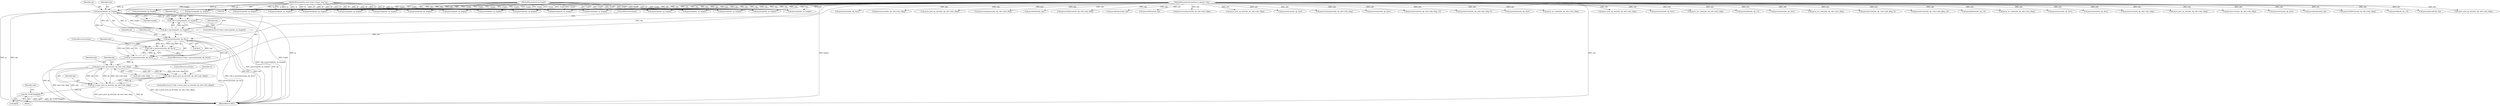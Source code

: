 digraph "0_tcpdump_19d25dd8781620cd41bf178a5e2e27fc1cf242d0@pointer" {
"1000301" [label="(Call,parserep(ndo, rp, length))"];
"1000101" [label="(MethodParameterIn,netdissect_options *ndo)"];
"1000102" [label="(MethodParameterIn,const struct sunrpc_msg *rp)"];
"1000105" [label="(MethodParameterIn,int length)"];
"1000298" [label="(Call,!(dp = parserep(ndo, rp, length)))"];
"1000299" [label="(Call,dp = parserep(ndo, rp, length))"];
"1000310" [label="(Call,parsestatus(ndo, dp, &er))"];
"1000307" [label="(Call,!(dp = parsestatus(ndo, dp, &er)))"];
"1000308" [label="(Call,dp = parsestatus(ndo, dp, &er))"];
"1000328" [label="(Call,parse_post_op_attr(ndo, dp, ndo->ndo_vflag))"];
"1000325" [label="(Call,!(dp = parse_post_op_attr(ndo, dp, ndo->ndo_vflag)))"];
"1000326" [label="(Call,dp = parse_post_op_attr(ndo, dp, ndo->ndo_vflag))"];
"1000339" [label="(Call,ND_TCHECK(dp[0]))"];
"1000781" [label="(Call,parse_post_op_attr(ndo, dp, ndo->ndo_vflag))"];
"1000345" [label="(Identifier,ndo)"];
"1000666" [label="(Call,parsestatus(ndo, dp, &er))"];
"1000204" [label="(Call,parserep(ndo, rp, length))"];
"1000869" [label="(Call,parserep(ndo, rp, length))"];
"1000340" [label="(Call,dp[0])"];
"1000710" [label="(Call,parse_wcc_data(ndo, dp, ndo->ndo_vflag))"];
"1000105" [label="(MethodParameterIn,int length)"];
"1000879" [label="(Call,parsestatfs(ndo, dp, v3))"];
"1000334" [label="(ControlStructure,break;)"];
"1000737" [label="(Call,parsestatus(ndo, dp, &er))"];
"1000101" [label="(MethodParameterIn,netdissect_options *ndo)"];
"1000624" [label="(Call,parserep(ndo, rp, length))"];
"1000482" [label="(Call,parse_wcc_data(ndo, dp, ndo->ndo_vflag))"];
"1000188" [label="(Call,parseattrstat(ndo, dp, !ndo->ndo_qflag, 0))"];
"1000311" [label="(Identifier,ndo)"];
"1000152" [label="(Call,parseattrstat(ndo, dp, !ndo->ndo_qflag, v3))"];
"1000367" [label="(Call,parselinkres(ndo, dp, v3))"];
"1000796" [label="(Call,parse_wcc_data(ndo, dp, ndo->ndo_vflag))"];
"1000309" [label="(Identifier,dp)"];
"1000331" [label="(Call,ndo->ndo_vflag)"];
"1000313" [label="(Call,&er)"];
"1000216" [label="(Call,parsestatus(ndo, dp, &er))"];
"1000326" [label="(Call,dp = parse_post_op_attr(ndo, dp, ndo->ndo_vflag))"];
"1000808" [label="(Call,parsestatus(ndo, dp, &er))"];
"1000177" [label="(Call,parsewccres(ndo, dp, ndo->ndo_vflag))"];
"1000168" [label="(Call,parserep(ndo, rp, length))"];
"1000401" [label="(Call,parse_post_op_attr(ndo, dp, ndo->ndo_vflag))"];
"1000357" [label="(Call,parserep(ndo, rp, length))"];
"1000304" [label="(Identifier,length)"];
"1000655" [label="(Call,parsewccres(ndo, dp, ndo->ndo_vflag))"];
"1000472" [label="(Call,parsestatus(ndo, dp, &er))"];
"1000578" [label="(Call,parsediropres(ndo, dp))"];
"1000312" [label="(Identifier,dp)"];
"1000315" [label="(ControlStructure,break;)"];
"1000338" [label="(Block,)"];
"1000858" [label="(Call,parsev3rddirres(ndo, dp, ndo->ndo_vflag))"];
"1000250" [label="(Call,parsefh(ndo, dp, v3))"];
"1000297" [label="(ControlStructure,if (!(dp = parserep(ndo, rp, length))))"];
"1000328" [label="(Call,parse_post_op_attr(ndo, dp, ndo->ndo_vflag))"];
"1000327" [label="(Identifier,dp)"];
"1000908" [label="(Call,parserep(ndo, rp, length))"];
"1000318" [label="(Identifier,ndo)"];
"1000918" [label="(Call,parsepathconf(ndo, dp))"];
"1000277" [label="(Call,parse_post_op_attr(ndo, dp, ndo->ndo_vflag))"];
"1000611" [label="(Call,parsestatus(ndo, dp, &er))"];
"1000889" [label="(Call,parserep(ndo, rp, length))"];
"1000937" [label="(Call,parsewccres(ndo, dp, ndo->ndo_vflag))"];
"1000305" [label="(ControlStructure,break;)"];
"1000324" [label="(ControlStructure,if (!(dp = parse_post_op_attr(ndo, dp, ndo->ndo_vflag))))"];
"1000325" [label="(Call,!(dp = parse_post_op_attr(ndo, dp, ndo->ndo_vflag)))"];
"1000308" [label="(Call,dp = parsestatus(ndo, dp, &er))"];
"1000238" [label="(Call,parse_post_op_attr(ndo, dp, ndo->ndo_vflag))"];
"1000307" [label="(Call,!(dp = parsestatus(ndo, dp, &er)))"];
"1000750" [label="(Call,parserep(ndo, rp, length))"];
"1000852" [label="(Call,parserep(ndo, rp, length))"];
"1000631" [label="(Call,parsecreateopres(ndo, dp, ndo->ndo_vflag))"];
"1000958" [label="(MethodReturn,RET)"];
"1000300" [label="(Identifier,dp)"];
"1000339" [label="(Call,ND_TCHECK(dp[0]))"];
"1000306" [label="(ControlStructure,if (!(dp = parsestatus(ndo, dp, &er))))"];
"1000379" [label="(Call,parserep(ndo, rp, length))"];
"1000899" [label="(Call,parsefsinfo(ndo, dp))"];
"1000301" [label="(Call,parserep(ndo, rp, length))"];
"1000646" [label="(Call,parserep(ndo, rp, length))"];
"1000330" [label="(Identifier,dp)"];
"1000830" [label="(Call,parsev3rddirres(ndo, dp, ndo->ndo_vflag))"];
"1000556" [label="(Call,parserep(ndo, rp, length))"];
"1000329" [label="(Identifier,ndo)"];
"1000290" [label="(Call,parsediropres(ndo, dp))"];
"1000589" [label="(Call,parserep(ndo, rp, length))"];
"1000841" [label="(Call,parserddires(ndo, dp))"];
"1000299" [label="(Call,dp = parserep(ndo, rp, length))"];
"1000298" [label="(Call,!(dp = parserep(ndo, rp, length)))"];
"1000310" [label="(Call,parsestatus(ndo, dp, &er))"];
"1000303" [label="(Identifier,rp)"];
"1000566" [label="(Call,parsecreateopres(ndo, dp, ndo->ndo_vflag))"];
"1000259" [label="(Call,parse_post_op_attr(ndo, dp, ndo->ndo_vflag))"];
"1000102" [label="(MethodParameterIn,const struct sunrpc_msg *rp)"];
"1000391" [label="(Call,parsestatus(ndo, dp, &er))"];
"1000927" [label="(Call,parserep(ndo, rp, length))"];
"1000679" [label="(Call,parserep(ndo, rp, length))"];
"1000337" [label="(Identifier,er)"];
"1000599" [label="(Call,parsecreateopres(ndo, dp, ndo->ndo_vflag))"];
"1000691" [label="(Call,parsestatus(ndo, dp, &er))"];
"1000142" [label="(Call,parserep(ndo, rp, length))"];
"1000540" [label="(Call,parseattrstat(ndo, dp, ndo->ndo_vflag, v3))"];
"1000460" [label="(Call,parserep(ndo, rp, length))"];
"1000445" [label="(Call,parseattrstat(ndo, dp, ndo->ndo_vflag, 0))"];
"1000302" [label="(Identifier,ndo)"];
"1000762" [label="(Call,parsestatus(ndo, dp, &er))"];
"1000821" [label="(Call,parserep(ndo, rp, length))"];
"1000725" [label="(Call,parse_wcc_data(ndo, dp, ndo->ndo_vflag))"];
"1000301" -> "1000299"  [label="AST: "];
"1000301" -> "1000304"  [label="CFG: "];
"1000302" -> "1000301"  [label="AST: "];
"1000303" -> "1000301"  [label="AST: "];
"1000304" -> "1000301"  [label="AST: "];
"1000299" -> "1000301"  [label="CFG: "];
"1000301" -> "1000958"  [label="DDG: length"];
"1000301" -> "1000958"  [label="DDG: rp"];
"1000301" -> "1000958"  [label="DDG: ndo"];
"1000301" -> "1000298"  [label="DDG: ndo"];
"1000301" -> "1000298"  [label="DDG: rp"];
"1000301" -> "1000298"  [label="DDG: length"];
"1000301" -> "1000299"  [label="DDG: ndo"];
"1000301" -> "1000299"  [label="DDG: rp"];
"1000301" -> "1000299"  [label="DDG: length"];
"1000101" -> "1000301"  [label="DDG: ndo"];
"1000102" -> "1000301"  [label="DDG: rp"];
"1000105" -> "1000301"  [label="DDG: length"];
"1000301" -> "1000310"  [label="DDG: ndo"];
"1000101" -> "1000100"  [label="AST: "];
"1000101" -> "1000958"  [label="DDG: ndo"];
"1000101" -> "1000142"  [label="DDG: ndo"];
"1000101" -> "1000152"  [label="DDG: ndo"];
"1000101" -> "1000168"  [label="DDG: ndo"];
"1000101" -> "1000177"  [label="DDG: ndo"];
"1000101" -> "1000188"  [label="DDG: ndo"];
"1000101" -> "1000204"  [label="DDG: ndo"];
"1000101" -> "1000216"  [label="DDG: ndo"];
"1000101" -> "1000238"  [label="DDG: ndo"];
"1000101" -> "1000250"  [label="DDG: ndo"];
"1000101" -> "1000259"  [label="DDG: ndo"];
"1000101" -> "1000277"  [label="DDG: ndo"];
"1000101" -> "1000290"  [label="DDG: ndo"];
"1000101" -> "1000310"  [label="DDG: ndo"];
"1000101" -> "1000328"  [label="DDG: ndo"];
"1000101" -> "1000357"  [label="DDG: ndo"];
"1000101" -> "1000367"  [label="DDG: ndo"];
"1000101" -> "1000379"  [label="DDG: ndo"];
"1000101" -> "1000391"  [label="DDG: ndo"];
"1000101" -> "1000401"  [label="DDG: ndo"];
"1000101" -> "1000445"  [label="DDG: ndo"];
"1000101" -> "1000460"  [label="DDG: ndo"];
"1000101" -> "1000472"  [label="DDG: ndo"];
"1000101" -> "1000482"  [label="DDG: ndo"];
"1000101" -> "1000540"  [label="DDG: ndo"];
"1000101" -> "1000556"  [label="DDG: ndo"];
"1000101" -> "1000566"  [label="DDG: ndo"];
"1000101" -> "1000578"  [label="DDG: ndo"];
"1000101" -> "1000589"  [label="DDG: ndo"];
"1000101" -> "1000599"  [label="DDG: ndo"];
"1000101" -> "1000611"  [label="DDG: ndo"];
"1000101" -> "1000624"  [label="DDG: ndo"];
"1000101" -> "1000631"  [label="DDG: ndo"];
"1000101" -> "1000646"  [label="DDG: ndo"];
"1000101" -> "1000655"  [label="DDG: ndo"];
"1000101" -> "1000666"  [label="DDG: ndo"];
"1000101" -> "1000679"  [label="DDG: ndo"];
"1000101" -> "1000691"  [label="DDG: ndo"];
"1000101" -> "1000710"  [label="DDG: ndo"];
"1000101" -> "1000725"  [label="DDG: ndo"];
"1000101" -> "1000737"  [label="DDG: ndo"];
"1000101" -> "1000750"  [label="DDG: ndo"];
"1000101" -> "1000762"  [label="DDG: ndo"];
"1000101" -> "1000781"  [label="DDG: ndo"];
"1000101" -> "1000796"  [label="DDG: ndo"];
"1000101" -> "1000808"  [label="DDG: ndo"];
"1000101" -> "1000821"  [label="DDG: ndo"];
"1000101" -> "1000830"  [label="DDG: ndo"];
"1000101" -> "1000841"  [label="DDG: ndo"];
"1000101" -> "1000852"  [label="DDG: ndo"];
"1000101" -> "1000858"  [label="DDG: ndo"];
"1000101" -> "1000869"  [label="DDG: ndo"];
"1000101" -> "1000879"  [label="DDG: ndo"];
"1000101" -> "1000889"  [label="DDG: ndo"];
"1000101" -> "1000899"  [label="DDG: ndo"];
"1000101" -> "1000908"  [label="DDG: ndo"];
"1000101" -> "1000918"  [label="DDG: ndo"];
"1000101" -> "1000927"  [label="DDG: ndo"];
"1000101" -> "1000937"  [label="DDG: ndo"];
"1000102" -> "1000100"  [label="AST: "];
"1000102" -> "1000958"  [label="DDG: rp"];
"1000102" -> "1000142"  [label="DDG: rp"];
"1000102" -> "1000168"  [label="DDG: rp"];
"1000102" -> "1000204"  [label="DDG: rp"];
"1000102" -> "1000357"  [label="DDG: rp"];
"1000102" -> "1000379"  [label="DDG: rp"];
"1000102" -> "1000460"  [label="DDG: rp"];
"1000102" -> "1000556"  [label="DDG: rp"];
"1000102" -> "1000589"  [label="DDG: rp"];
"1000102" -> "1000624"  [label="DDG: rp"];
"1000102" -> "1000646"  [label="DDG: rp"];
"1000102" -> "1000679"  [label="DDG: rp"];
"1000102" -> "1000750"  [label="DDG: rp"];
"1000102" -> "1000821"  [label="DDG: rp"];
"1000102" -> "1000852"  [label="DDG: rp"];
"1000102" -> "1000869"  [label="DDG: rp"];
"1000102" -> "1000889"  [label="DDG: rp"];
"1000102" -> "1000908"  [label="DDG: rp"];
"1000102" -> "1000927"  [label="DDG: rp"];
"1000105" -> "1000100"  [label="AST: "];
"1000105" -> "1000958"  [label="DDG: length"];
"1000105" -> "1000142"  [label="DDG: length"];
"1000105" -> "1000168"  [label="DDG: length"];
"1000105" -> "1000204"  [label="DDG: length"];
"1000105" -> "1000357"  [label="DDG: length"];
"1000105" -> "1000379"  [label="DDG: length"];
"1000105" -> "1000460"  [label="DDG: length"];
"1000105" -> "1000556"  [label="DDG: length"];
"1000105" -> "1000589"  [label="DDG: length"];
"1000105" -> "1000624"  [label="DDG: length"];
"1000105" -> "1000646"  [label="DDG: length"];
"1000105" -> "1000679"  [label="DDG: length"];
"1000105" -> "1000750"  [label="DDG: length"];
"1000105" -> "1000821"  [label="DDG: length"];
"1000105" -> "1000852"  [label="DDG: length"];
"1000105" -> "1000869"  [label="DDG: length"];
"1000105" -> "1000889"  [label="DDG: length"];
"1000105" -> "1000908"  [label="DDG: length"];
"1000105" -> "1000927"  [label="DDG: length"];
"1000298" -> "1000297"  [label="AST: "];
"1000298" -> "1000299"  [label="CFG: "];
"1000299" -> "1000298"  [label="AST: "];
"1000305" -> "1000298"  [label="CFG: "];
"1000309" -> "1000298"  [label="CFG: "];
"1000298" -> "1000958"  [label="DDG: !(dp = parserep(ndo, rp, length))"];
"1000299" -> "1000298"  [label="DDG: dp"];
"1000300" -> "1000299"  [label="AST: "];
"1000299" -> "1000958"  [label="DDG: parserep(ndo, rp, length)"];
"1000299" -> "1000958"  [label="DDG: dp"];
"1000299" -> "1000310"  [label="DDG: dp"];
"1000310" -> "1000308"  [label="AST: "];
"1000310" -> "1000313"  [label="CFG: "];
"1000311" -> "1000310"  [label="AST: "];
"1000312" -> "1000310"  [label="AST: "];
"1000313" -> "1000310"  [label="AST: "];
"1000308" -> "1000310"  [label="CFG: "];
"1000310" -> "1000958"  [label="DDG: &er"];
"1000310" -> "1000958"  [label="DDG: ndo"];
"1000310" -> "1000307"  [label="DDG: ndo"];
"1000310" -> "1000307"  [label="DDG: dp"];
"1000310" -> "1000307"  [label="DDG: &er"];
"1000310" -> "1000308"  [label="DDG: ndo"];
"1000310" -> "1000308"  [label="DDG: dp"];
"1000310" -> "1000308"  [label="DDG: &er"];
"1000310" -> "1000328"  [label="DDG: ndo"];
"1000307" -> "1000306"  [label="AST: "];
"1000307" -> "1000308"  [label="CFG: "];
"1000308" -> "1000307"  [label="AST: "];
"1000315" -> "1000307"  [label="CFG: "];
"1000318" -> "1000307"  [label="CFG: "];
"1000307" -> "1000958"  [label="DDG: !(dp = parsestatus(ndo, dp, &er))"];
"1000308" -> "1000307"  [label="DDG: dp"];
"1000309" -> "1000308"  [label="AST: "];
"1000308" -> "1000958"  [label="DDG: parsestatus(ndo, dp, &er)"];
"1000308" -> "1000958"  [label="DDG: dp"];
"1000308" -> "1000328"  [label="DDG: dp"];
"1000328" -> "1000326"  [label="AST: "];
"1000328" -> "1000331"  [label="CFG: "];
"1000329" -> "1000328"  [label="AST: "];
"1000330" -> "1000328"  [label="AST: "];
"1000331" -> "1000328"  [label="AST: "];
"1000326" -> "1000328"  [label="CFG: "];
"1000328" -> "1000958"  [label="DDG: ndo->ndo_vflag"];
"1000328" -> "1000958"  [label="DDG: ndo"];
"1000328" -> "1000325"  [label="DDG: ndo"];
"1000328" -> "1000325"  [label="DDG: dp"];
"1000328" -> "1000325"  [label="DDG: ndo->ndo_vflag"];
"1000328" -> "1000326"  [label="DDG: ndo"];
"1000328" -> "1000326"  [label="DDG: dp"];
"1000328" -> "1000326"  [label="DDG: ndo->ndo_vflag"];
"1000325" -> "1000324"  [label="AST: "];
"1000325" -> "1000326"  [label="CFG: "];
"1000326" -> "1000325"  [label="AST: "];
"1000334" -> "1000325"  [label="CFG: "];
"1000337" -> "1000325"  [label="CFG: "];
"1000325" -> "1000958"  [label="DDG: !(dp = parse_post_op_attr(ndo, dp, ndo->ndo_vflag))"];
"1000326" -> "1000325"  [label="DDG: dp"];
"1000327" -> "1000326"  [label="AST: "];
"1000326" -> "1000958"  [label="DDG: parse_post_op_attr(ndo, dp, ndo->ndo_vflag)"];
"1000326" -> "1000958"  [label="DDG: dp"];
"1000326" -> "1000339"  [label="DDG: dp"];
"1000339" -> "1000338"  [label="AST: "];
"1000339" -> "1000340"  [label="CFG: "];
"1000340" -> "1000339"  [label="AST: "];
"1000345" -> "1000339"  [label="CFG: "];
"1000339" -> "1000958"  [label="DDG: ND_TCHECK(dp[0])"];
"1000339" -> "1000958"  [label="DDG: dp[0]"];
}
